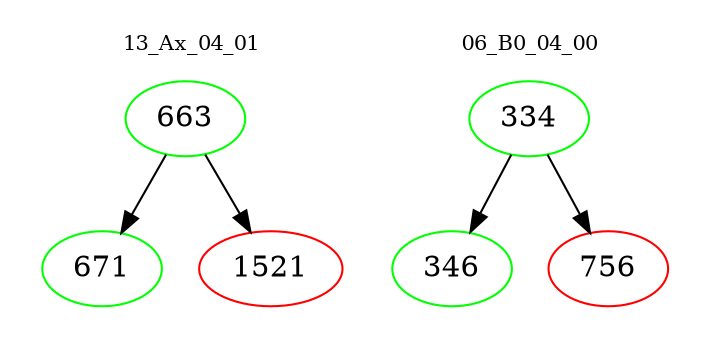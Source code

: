 digraph{
subgraph cluster_0 {
color = white
label = "13_Ax_04_01";
fontsize=10;
T0_663 [label="663", color="green"]
T0_663 -> T0_671 [color="black"]
T0_671 [label="671", color="green"]
T0_663 -> T0_1521 [color="black"]
T0_1521 [label="1521", color="red"]
}
subgraph cluster_1 {
color = white
label = "06_B0_04_00";
fontsize=10;
T1_334 [label="334", color="green"]
T1_334 -> T1_346 [color="black"]
T1_346 [label="346", color="green"]
T1_334 -> T1_756 [color="black"]
T1_756 [label="756", color="red"]
}
}
